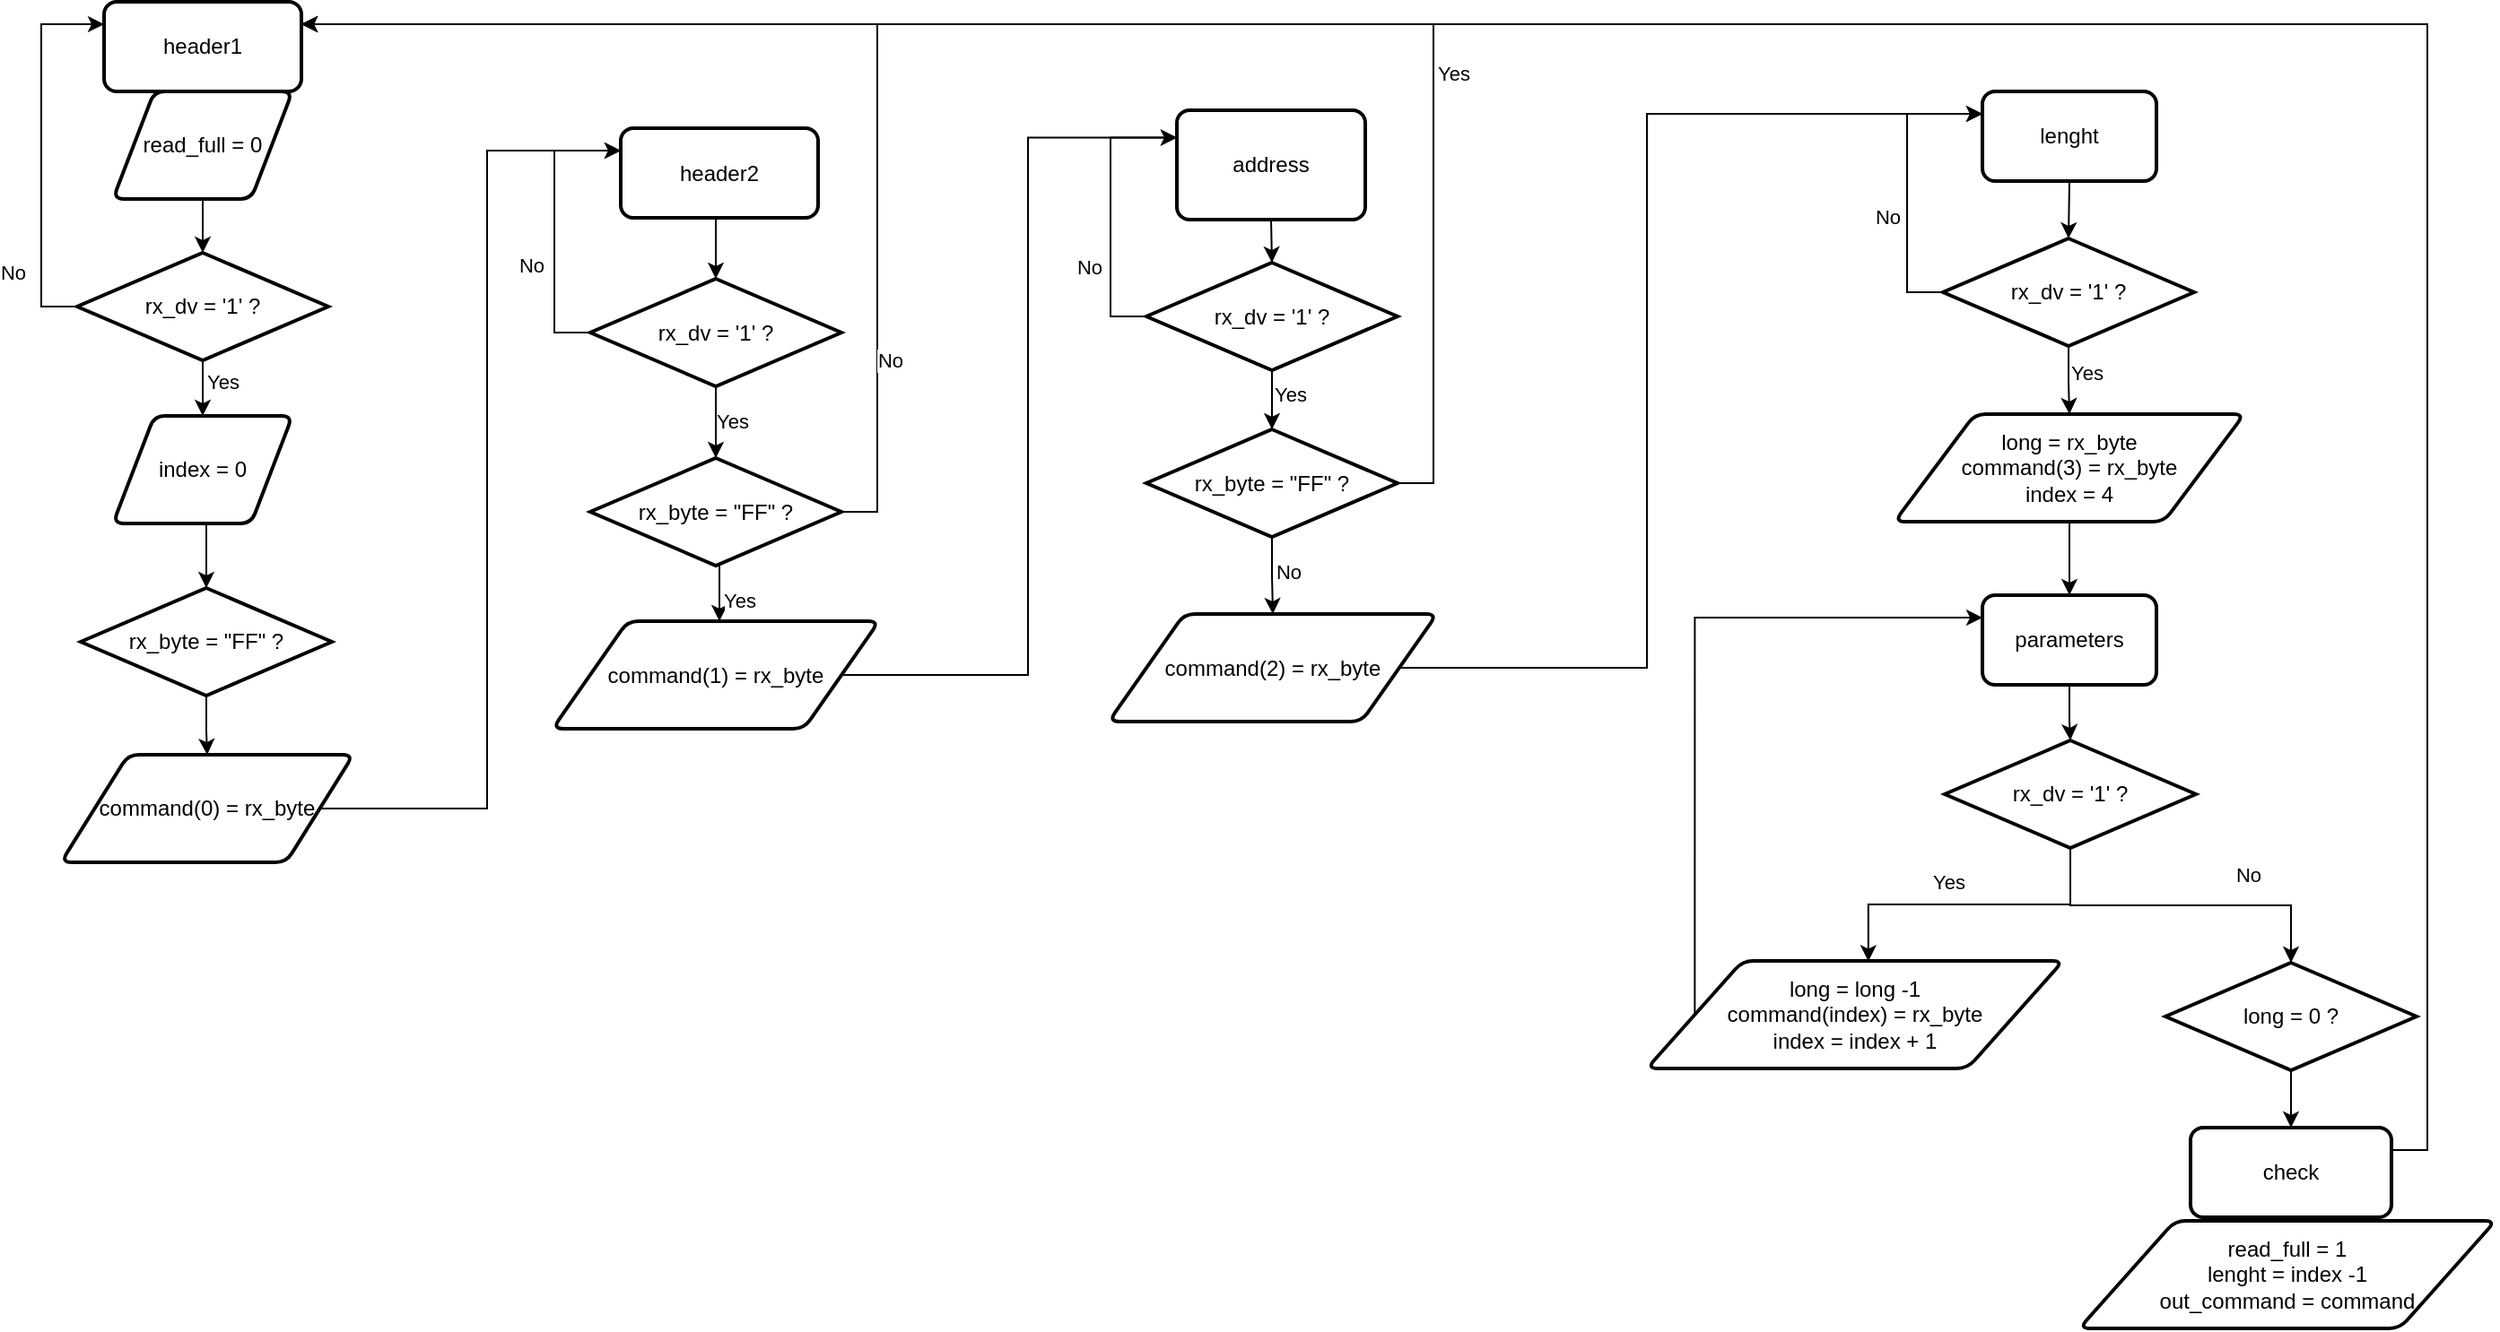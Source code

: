 <mxfile version="24.3.1" type="device">
  <diagram name="Página-1" id="m3OHUJk2A6lblHHqhCZ5">
    <mxGraphModel dx="1390" dy="795" grid="1" gridSize="10" guides="1" tooltips="1" connect="1" arrows="1" fold="1" page="1" pageScale="1" pageWidth="827" pageHeight="1169" background="none" math="0" shadow="0">
      <root>
        <mxCell id="0" />
        <mxCell id="1" parent="0" />
        <mxCell id="R3QwsEBxaPi7MsHxChWB-3" value="header1" style="rounded=1;whiteSpace=wrap;html=1;absoluteArcSize=1;arcSize=14;strokeWidth=2;" parent="1" vertex="1">
          <mxGeometry x="320" y="180" width="110" height="50" as="geometry" />
        </mxCell>
        <mxCell id="kBIa_GiGaw9N0HxE61ZL-1" value="read_full = 0" style="shape=parallelogram;html=1;strokeWidth=2;perimeter=parallelogramPerimeter;whiteSpace=wrap;rounded=1;arcSize=12;size=0.23;" parent="1" vertex="1">
          <mxGeometry x="325" y="230" width="100" height="60" as="geometry" />
        </mxCell>
        <mxCell id="kBIa_GiGaw9N0HxE61ZL-5" style="edgeStyle=orthogonalEdgeStyle;rounded=0;orthogonalLoop=1;jettySize=auto;html=1;exitX=0.5;exitY=1;exitDx=0;exitDy=0;exitPerimeter=0;" parent="1" source="kBIa_GiGaw9N0HxE61ZL-2" target="kBIa_GiGaw9N0HxE61ZL-4" edge="1">
          <mxGeometry relative="1" as="geometry" />
        </mxCell>
        <mxCell id="kBIa_GiGaw9N0HxE61ZL-6" value="Yes" style="edgeLabel;html=1;align=center;verticalAlign=middle;resizable=0;points=[];" parent="kBIa_GiGaw9N0HxE61ZL-5" vertex="1" connectable="0">
          <mxGeometry x="0.225" y="5" relative="1" as="geometry">
            <mxPoint x="6" as="offset" />
          </mxGeometry>
        </mxCell>
        <mxCell id="kBIa_GiGaw9N0HxE61ZL-10" style="edgeStyle=orthogonalEdgeStyle;rounded=0;orthogonalLoop=1;jettySize=auto;html=1;exitX=0;exitY=0.5;exitDx=0;exitDy=0;exitPerimeter=0;entryX=0;entryY=0.25;entryDx=0;entryDy=0;" parent="1" source="kBIa_GiGaw9N0HxE61ZL-2" target="R3QwsEBxaPi7MsHxChWB-3" edge="1">
          <mxGeometry relative="1" as="geometry" />
        </mxCell>
        <mxCell id="kBIa_GiGaw9N0HxE61ZL-11" value="No" style="edgeLabel;html=1;align=center;verticalAlign=middle;resizable=0;points=[];" parent="kBIa_GiGaw9N0HxE61ZL-10" vertex="1" connectable="0">
          <mxGeometry x="-0.718" y="1" relative="1" as="geometry">
            <mxPoint x="-15" y="-9" as="offset" />
          </mxGeometry>
        </mxCell>
        <mxCell id="kBIa_GiGaw9N0HxE61ZL-2" value="rx_dv = &#39;1&#39; ?" style="strokeWidth=2;html=1;shape=mxgraph.flowchart.decision;whiteSpace=wrap;" parent="1" vertex="1">
          <mxGeometry x="305" y="320" width="140" height="60" as="geometry" />
        </mxCell>
        <mxCell id="kBIa_GiGaw9N0HxE61ZL-3" style="edgeStyle=orthogonalEdgeStyle;rounded=0;orthogonalLoop=1;jettySize=auto;html=1;exitX=0.5;exitY=1;exitDx=0;exitDy=0;entryX=0.5;entryY=0;entryDx=0;entryDy=0;entryPerimeter=0;" parent="1" source="kBIa_GiGaw9N0HxE61ZL-1" target="kBIa_GiGaw9N0HxE61ZL-2" edge="1">
          <mxGeometry relative="1" as="geometry" />
        </mxCell>
        <mxCell id="kBIa_GiGaw9N0HxE61ZL-4" value="index = 0" style="shape=parallelogram;html=1;strokeWidth=2;perimeter=parallelogramPerimeter;whiteSpace=wrap;rounded=1;arcSize=12;size=0.23;" parent="1" vertex="1">
          <mxGeometry x="325" y="411" width="100" height="60" as="geometry" />
        </mxCell>
        <mxCell id="kBIa_GiGaw9N0HxE61ZL-16" style="edgeStyle=orthogonalEdgeStyle;rounded=0;orthogonalLoop=1;jettySize=auto;html=1;exitX=0.5;exitY=1;exitDx=0;exitDy=0;exitPerimeter=0;" parent="1" source="kBIa_GiGaw9N0HxE61ZL-12" target="kBIa_GiGaw9N0HxE61ZL-14" edge="1">
          <mxGeometry relative="1" as="geometry" />
        </mxCell>
        <mxCell id="kBIa_GiGaw9N0HxE61ZL-12" value="rx_byte = &quot;FF&quot; ?" style="strokeWidth=2;html=1;shape=mxgraph.flowchart.decision;whiteSpace=wrap;" parent="1" vertex="1">
          <mxGeometry x="307" y="507" width="140" height="60" as="geometry" />
        </mxCell>
        <mxCell id="kBIa_GiGaw9N0HxE61ZL-13" style="edgeStyle=orthogonalEdgeStyle;rounded=0;orthogonalLoop=1;jettySize=auto;html=1;exitX=0.5;exitY=1;exitDx=0;exitDy=0;entryX=0.5;entryY=0;entryDx=0;entryDy=0;entryPerimeter=0;" parent="1" source="kBIa_GiGaw9N0HxE61ZL-4" target="kBIa_GiGaw9N0HxE61ZL-12" edge="1">
          <mxGeometry relative="1" as="geometry" />
        </mxCell>
        <mxCell id="QUj717Z-clJdrA4mk-39-4" style="edgeStyle=orthogonalEdgeStyle;rounded=0;orthogonalLoop=1;jettySize=auto;html=1;exitX=1;exitY=0.5;exitDx=0;exitDy=0;entryX=0;entryY=0.25;entryDx=0;entryDy=0;" edge="1" parent="1" source="kBIa_GiGaw9N0HxE61ZL-14" target="kBIa_GiGaw9N0HxE61ZL-18">
          <mxGeometry relative="1" as="geometry" />
        </mxCell>
        <mxCell id="kBIa_GiGaw9N0HxE61ZL-14" value="command(0) = rx_byte" style="shape=parallelogram;html=1;strokeWidth=2;perimeter=parallelogramPerimeter;whiteSpace=wrap;rounded=1;arcSize=12;size=0.23;" parent="1" vertex="1">
          <mxGeometry x="296" y="600" width="163" height="60" as="geometry" />
        </mxCell>
        <mxCell id="kBIa_GiGaw9N0HxE61ZL-18" value="header2" style="rounded=1;whiteSpace=wrap;html=1;absoluteArcSize=1;arcSize=14;strokeWidth=2;" parent="1" vertex="1">
          <mxGeometry x="608" y="250.5" width="110" height="50" as="geometry" />
        </mxCell>
        <mxCell id="kBIa_GiGaw9N0HxE61ZL-23" style="edgeStyle=orthogonalEdgeStyle;rounded=0;orthogonalLoop=1;jettySize=auto;html=1;exitX=0;exitY=0.5;exitDx=0;exitDy=0;exitPerimeter=0;entryX=0;entryY=0.25;entryDx=0;entryDy=0;" parent="1" source="kBIa_GiGaw9N0HxE61ZL-20" target="kBIa_GiGaw9N0HxE61ZL-18" edge="1">
          <mxGeometry relative="1" as="geometry" />
        </mxCell>
        <mxCell id="kBIa_GiGaw9N0HxE61ZL-24" value="No" style="edgeLabel;html=1;align=center;verticalAlign=middle;resizable=0;points=[];" parent="kBIa_GiGaw9N0HxE61ZL-23" vertex="1" connectable="0">
          <mxGeometry x="-0.268" y="-4" relative="1" as="geometry">
            <mxPoint x="-17" as="offset" />
          </mxGeometry>
        </mxCell>
        <mxCell id="kBIa_GiGaw9N0HxE61ZL-26" style="edgeStyle=orthogonalEdgeStyle;rounded=0;orthogonalLoop=1;jettySize=auto;html=1;exitX=0.5;exitY=1;exitDx=0;exitDy=0;exitPerimeter=0;" parent="1" source="kBIa_GiGaw9N0HxE61ZL-20" target="kBIa_GiGaw9N0HxE61ZL-25" edge="1">
          <mxGeometry relative="1" as="geometry" />
        </mxCell>
        <mxCell id="kBIa_GiGaw9N0HxE61ZL-29" value="Yes" style="edgeLabel;html=1;align=center;verticalAlign=middle;resizable=0;points=[];" parent="kBIa_GiGaw9N0HxE61ZL-26" vertex="1" connectable="0">
          <mxGeometry x="-0.05" y="1" relative="1" as="geometry">
            <mxPoint x="8" as="offset" />
          </mxGeometry>
        </mxCell>
        <mxCell id="kBIa_GiGaw9N0HxE61ZL-20" value="rx_dv = &#39;1&#39; ?" style="strokeWidth=2;html=1;shape=mxgraph.flowchart.decision;whiteSpace=wrap;" parent="1" vertex="1">
          <mxGeometry x="591" y="334.5" width="140" height="60" as="geometry" />
        </mxCell>
        <mxCell id="kBIa_GiGaw9N0HxE61ZL-21" style="edgeStyle=orthogonalEdgeStyle;rounded=0;orthogonalLoop=1;jettySize=auto;html=1;exitX=0.5;exitY=1;exitDx=0;exitDy=0;entryX=0.5;entryY=0;entryDx=0;entryDy=0;entryPerimeter=0;" parent="1" source="kBIa_GiGaw9N0HxE61ZL-18" target="kBIa_GiGaw9N0HxE61ZL-20" edge="1">
          <mxGeometry relative="1" as="geometry" />
        </mxCell>
        <mxCell id="kBIa_GiGaw9N0HxE61ZL-31" style="edgeStyle=orthogonalEdgeStyle;rounded=0;orthogonalLoop=1;jettySize=auto;html=1;exitX=0.5;exitY=1;exitDx=0;exitDy=0;exitPerimeter=0;" parent="1" edge="1">
          <mxGeometry relative="1" as="geometry">
            <mxPoint x="663" y="494.5" as="sourcePoint" />
            <mxPoint x="663" y="525.5" as="targetPoint" />
          </mxGeometry>
        </mxCell>
        <mxCell id="kBIa_GiGaw9N0HxE61ZL-32" value="Yes" style="edgeLabel;html=1;align=center;verticalAlign=middle;resizable=0;points=[];" parent="kBIa_GiGaw9N0HxE61ZL-31" vertex="1" connectable="0">
          <mxGeometry x="0.388" y="1" relative="1" as="geometry">
            <mxPoint x="10" y="-2" as="offset" />
          </mxGeometry>
        </mxCell>
        <mxCell id="QUj717Z-clJdrA4mk-39-1" style="edgeStyle=orthogonalEdgeStyle;rounded=0;orthogonalLoop=1;jettySize=auto;html=1;exitX=1;exitY=0.5;exitDx=0;exitDy=0;exitPerimeter=0;entryX=1;entryY=0.25;entryDx=0;entryDy=0;" edge="1" parent="1" source="kBIa_GiGaw9N0HxE61ZL-25" target="R3QwsEBxaPi7MsHxChWB-3">
          <mxGeometry relative="1" as="geometry" />
        </mxCell>
        <mxCell id="QUj717Z-clJdrA4mk-39-14" value="No" style="edgeLabel;html=1;align=center;verticalAlign=middle;resizable=0;points=[];" vertex="1" connectable="0" parent="QUj717Z-clJdrA4mk-39-1">
          <mxGeometry x="-0.659" y="2" relative="1" as="geometry">
            <mxPoint x="9" as="offset" />
          </mxGeometry>
        </mxCell>
        <mxCell id="kBIa_GiGaw9N0HxE61ZL-25" value="rx_byte = &quot;FF&quot; ?" style="strokeWidth=2;html=1;shape=mxgraph.flowchart.decision;whiteSpace=wrap;" parent="1" vertex="1">
          <mxGeometry x="591" y="434.5" width="140" height="60" as="geometry" />
        </mxCell>
        <mxCell id="QUj717Z-clJdrA4mk-39-9" style="edgeStyle=orthogonalEdgeStyle;rounded=0;orthogonalLoop=1;jettySize=auto;html=1;exitX=1;exitY=0.5;exitDx=0;exitDy=0;entryX=0;entryY=0.25;entryDx=0;entryDy=0;" edge="1" parent="1" source="kBIa_GiGaw9N0HxE61ZL-30" target="kBIa_GiGaw9N0HxE61ZL-33">
          <mxGeometry relative="1" as="geometry" />
        </mxCell>
        <mxCell id="kBIa_GiGaw9N0HxE61ZL-30" value="command(1) = rx_byte" style="shape=parallelogram;html=1;strokeWidth=2;perimeter=parallelogramPerimeter;whiteSpace=wrap;rounded=1;arcSize=12;size=0.23;" parent="1" vertex="1">
          <mxGeometry x="570" y="525.5" width="182" height="60" as="geometry" />
        </mxCell>
        <mxCell id="kBIa_GiGaw9N0HxE61ZL-33" value="address" style="rounded=1;whiteSpace=wrap;html=1;absoluteArcSize=1;arcSize=14;strokeWidth=2;" parent="1" vertex="1">
          <mxGeometry x="918" y="240.5" width="105" height="61" as="geometry" />
        </mxCell>
        <mxCell id="kBIa_GiGaw9N0HxE61ZL-50" style="edgeStyle=orthogonalEdgeStyle;rounded=0;orthogonalLoop=1;jettySize=auto;html=1;exitX=0;exitY=0.5;exitDx=0;exitDy=0;exitPerimeter=0;entryX=0;entryY=0.25;entryDx=0;entryDy=0;" parent="1" source="kBIa_GiGaw9N0HxE61ZL-38" target="kBIa_GiGaw9N0HxE61ZL-33" edge="1">
          <mxGeometry relative="1" as="geometry" />
        </mxCell>
        <mxCell id="kBIa_GiGaw9N0HxE61ZL-51" value="No" style="edgeLabel;html=1;align=center;verticalAlign=middle;resizable=0;points=[];" parent="kBIa_GiGaw9N0HxE61ZL-50" vertex="1" connectable="0">
          <mxGeometry x="-0.426" y="1" relative="1" as="geometry">
            <mxPoint x="-11" y="-3" as="offset" />
          </mxGeometry>
        </mxCell>
        <mxCell id="kBIa_GiGaw9N0HxE61ZL-38" value="rx_dv = &#39;1&#39; ?" style="strokeWidth=2;html=1;shape=mxgraph.flowchart.decision;whiteSpace=wrap;" parent="1" vertex="1">
          <mxGeometry x="901" y="325.5" width="140" height="60" as="geometry" />
        </mxCell>
        <mxCell id="kBIa_GiGaw9N0HxE61ZL-45" style="edgeStyle=orthogonalEdgeStyle;rounded=0;orthogonalLoop=1;jettySize=auto;html=1;exitX=0.5;exitY=1;exitDx=0;exitDy=0;exitPerimeter=0;entryX=0.5;entryY=0;entryDx=0;entryDy=0;" parent="1" source="kBIa_GiGaw9N0HxE61ZL-39" target="kBIa_GiGaw9N0HxE61ZL-44" edge="1">
          <mxGeometry relative="1" as="geometry" />
        </mxCell>
        <mxCell id="kBIa_GiGaw9N0HxE61ZL-46" value="No" style="edgeLabel;html=1;align=center;verticalAlign=middle;resizable=0;points=[];" parent="kBIa_GiGaw9N0HxE61ZL-45" vertex="1" connectable="0">
          <mxGeometry x="-0.116" y="2" relative="1" as="geometry">
            <mxPoint x="7" as="offset" />
          </mxGeometry>
        </mxCell>
        <mxCell id="QUj717Z-clJdrA4mk-39-12" style="edgeStyle=orthogonalEdgeStyle;rounded=0;orthogonalLoop=1;jettySize=auto;html=1;exitX=1;exitY=0.5;exitDx=0;exitDy=0;exitPerimeter=0;entryX=1;entryY=0.25;entryDx=0;entryDy=0;" edge="1" parent="1" source="kBIa_GiGaw9N0HxE61ZL-39" target="R3QwsEBxaPi7MsHxChWB-3">
          <mxGeometry relative="1" as="geometry" />
        </mxCell>
        <mxCell id="QUj717Z-clJdrA4mk-39-13" value="Yes" style="edgeLabel;html=1;align=center;verticalAlign=middle;resizable=0;points=[];" vertex="1" connectable="0" parent="QUj717Z-clJdrA4mk-39-12">
          <mxGeometry x="-0.45" y="-4" relative="1" as="geometry">
            <mxPoint x="7" y="1" as="offset" />
          </mxGeometry>
        </mxCell>
        <mxCell id="kBIa_GiGaw9N0HxE61ZL-39" value="rx_byte = &quot;FF&quot; ?" style="strokeWidth=2;html=1;shape=mxgraph.flowchart.decision;whiteSpace=wrap;" parent="1" vertex="1">
          <mxGeometry x="901" y="418.5" width="140" height="60" as="geometry" />
        </mxCell>
        <mxCell id="kBIa_GiGaw9N0HxE61ZL-40" style="edgeStyle=orthogonalEdgeStyle;rounded=0;orthogonalLoop=1;jettySize=auto;html=1;exitX=0.5;exitY=1;exitDx=0;exitDy=0;entryX=0.5;entryY=0;entryDx=0;entryDy=0;entryPerimeter=0;" parent="1" source="kBIa_GiGaw9N0HxE61ZL-33" target="kBIa_GiGaw9N0HxE61ZL-38" edge="1">
          <mxGeometry relative="1" as="geometry" />
        </mxCell>
        <mxCell id="kBIa_GiGaw9N0HxE61ZL-41" style="edgeStyle=orthogonalEdgeStyle;rounded=0;orthogonalLoop=1;jettySize=auto;html=1;exitX=0.5;exitY=1;exitDx=0;exitDy=0;exitPerimeter=0;entryX=0.5;entryY=0;entryDx=0;entryDy=0;entryPerimeter=0;" parent="1" source="kBIa_GiGaw9N0HxE61ZL-38" target="kBIa_GiGaw9N0HxE61ZL-39" edge="1">
          <mxGeometry relative="1" as="geometry" />
        </mxCell>
        <mxCell id="kBIa_GiGaw9N0HxE61ZL-49" value="Yes" style="edgeLabel;html=1;align=center;verticalAlign=middle;resizable=0;points=[];" parent="kBIa_GiGaw9N0HxE61ZL-41" vertex="1" connectable="0">
          <mxGeometry x="-0.212" y="7" relative="1" as="geometry">
            <mxPoint x="3" as="offset" />
          </mxGeometry>
        </mxCell>
        <mxCell id="QUj717Z-clJdrA4mk-39-10" style="edgeStyle=orthogonalEdgeStyle;rounded=0;orthogonalLoop=1;jettySize=auto;html=1;exitX=1;exitY=0.5;exitDx=0;exitDy=0;entryX=0;entryY=0.25;entryDx=0;entryDy=0;" edge="1" parent="1" source="kBIa_GiGaw9N0HxE61ZL-44" target="kBIa_GiGaw9N0HxE61ZL-47">
          <mxGeometry relative="1" as="geometry">
            <Array as="points">
              <mxPoint x="1180" y="552" />
              <mxPoint x="1180" y="243" />
            </Array>
          </mxGeometry>
        </mxCell>
        <mxCell id="kBIa_GiGaw9N0HxE61ZL-44" value="command(2) = rx_byte" style="shape=parallelogram;html=1;strokeWidth=2;perimeter=parallelogramPerimeter;whiteSpace=wrap;rounded=1;arcSize=12;size=0.23;" parent="1" vertex="1">
          <mxGeometry x="880" y="521.5" width="183" height="60" as="geometry" />
        </mxCell>
        <mxCell id="kBIa_GiGaw9N0HxE61ZL-47" value="lenght" style="rounded=1;whiteSpace=wrap;html=1;absoluteArcSize=1;arcSize=14;strokeWidth=2;" parent="1" vertex="1">
          <mxGeometry x="1367" y="230" width="97" height="50" as="geometry" />
        </mxCell>
        <mxCell id="kBIa_GiGaw9N0HxE61ZL-56" style="edgeStyle=orthogonalEdgeStyle;rounded=0;orthogonalLoop=1;jettySize=auto;html=1;exitX=0;exitY=0.5;exitDx=0;exitDy=0;exitPerimeter=0;entryX=0;entryY=0.25;entryDx=0;entryDy=0;" parent="1" source="kBIa_GiGaw9N0HxE61ZL-52" target="kBIa_GiGaw9N0HxE61ZL-47" edge="1">
          <mxGeometry relative="1" as="geometry" />
        </mxCell>
        <mxCell id="kBIa_GiGaw9N0HxE61ZL-57" value="No" style="edgeLabel;html=1;align=center;verticalAlign=middle;resizable=0;points=[];" parent="kBIa_GiGaw9N0HxE61ZL-56" vertex="1" connectable="0">
          <mxGeometry x="-0.406" y="5" relative="1" as="geometry">
            <mxPoint x="-6" y="-14" as="offset" />
          </mxGeometry>
        </mxCell>
        <mxCell id="kBIa_GiGaw9N0HxE61ZL-60" style="edgeStyle=orthogonalEdgeStyle;rounded=0;orthogonalLoop=1;jettySize=auto;html=1;exitX=0.5;exitY=1;exitDx=0;exitDy=0;exitPerimeter=0;" parent="1" source="kBIa_GiGaw9N0HxE61ZL-52" target="kBIa_GiGaw9N0HxE61ZL-58" edge="1">
          <mxGeometry relative="1" as="geometry" />
        </mxCell>
        <mxCell id="kBIa_GiGaw9N0HxE61ZL-61" value="Yes" style="edgeLabel;html=1;align=center;verticalAlign=middle;resizable=0;points=[];" parent="kBIa_GiGaw9N0HxE61ZL-60" vertex="1" connectable="0">
          <mxGeometry x="-0.273" y="5" relative="1" as="geometry">
            <mxPoint x="5" y="1" as="offset" />
          </mxGeometry>
        </mxCell>
        <mxCell id="kBIa_GiGaw9N0HxE61ZL-52" value="rx_dv = &#39;1&#39; ?" style="strokeWidth=2;html=1;shape=mxgraph.flowchart.decision;whiteSpace=wrap;" parent="1" vertex="1">
          <mxGeometry x="1345" y="312" width="140" height="60" as="geometry" />
        </mxCell>
        <mxCell id="kBIa_GiGaw9N0HxE61ZL-55" style="edgeStyle=orthogonalEdgeStyle;rounded=0;orthogonalLoop=1;jettySize=auto;html=1;exitX=0.5;exitY=1;exitDx=0;exitDy=0;entryX=0.5;entryY=0;entryDx=0;entryDy=0;entryPerimeter=0;" parent="1" source="kBIa_GiGaw9N0HxE61ZL-47" target="kBIa_GiGaw9N0HxE61ZL-52" edge="1">
          <mxGeometry relative="1" as="geometry" />
        </mxCell>
        <mxCell id="kBIa_GiGaw9N0HxE61ZL-63" style="edgeStyle=orthogonalEdgeStyle;rounded=0;orthogonalLoop=1;jettySize=auto;html=1;exitX=0.5;exitY=1;exitDx=0;exitDy=0;entryX=0.5;entryY=0;entryDx=0;entryDy=0;" parent="1" source="kBIa_GiGaw9N0HxE61ZL-58" target="kBIa_GiGaw9N0HxE61ZL-62" edge="1">
          <mxGeometry relative="1" as="geometry" />
        </mxCell>
        <mxCell id="kBIa_GiGaw9N0HxE61ZL-58" value="long = rx_byte&lt;div&gt;command(3) = rx_byte&lt;/div&gt;&lt;div&gt;index = 4&lt;/div&gt;" style="shape=parallelogram;html=1;strokeWidth=2;perimeter=parallelogramPerimeter;whiteSpace=wrap;rounded=1;arcSize=12;size=0.23;" parent="1" vertex="1">
          <mxGeometry x="1318" y="410" width="195" height="60" as="geometry" />
        </mxCell>
        <mxCell id="cB-RGDlfjtwhCVav2hi1-2" style="edgeStyle=orthogonalEdgeStyle;rounded=0;orthogonalLoop=1;jettySize=auto;html=1;exitX=0.5;exitY=1;exitDx=0;exitDy=0;" parent="1" source="kBIa_GiGaw9N0HxE61ZL-62" target="cB-RGDlfjtwhCVav2hi1-1" edge="1">
          <mxGeometry relative="1" as="geometry" />
        </mxCell>
        <mxCell id="kBIa_GiGaw9N0HxE61ZL-62" value="parameters" style="rounded=1;whiteSpace=wrap;html=1;absoluteArcSize=1;arcSize=14;strokeWidth=2;" parent="1" vertex="1">
          <mxGeometry x="1367" y="511" width="97" height="50" as="geometry" />
        </mxCell>
        <mxCell id="cB-RGDlfjtwhCVav2hi1-1" value="rx_dv = &#39;1&#39; ?" style="strokeWidth=2;html=1;shape=mxgraph.flowchart.decision;whiteSpace=wrap;" parent="1" vertex="1">
          <mxGeometry x="1346" y="592" width="140" height="60" as="geometry" />
        </mxCell>
        <mxCell id="cB-RGDlfjtwhCVav2hi1-12" style="edgeStyle=orthogonalEdgeStyle;rounded=0;orthogonalLoop=1;jettySize=auto;html=1;exitX=0;exitY=0.5;exitDx=0;exitDy=0;entryX=0;entryY=0.25;entryDx=0;entryDy=0;" parent="1" source="cB-RGDlfjtwhCVav2hi1-5" target="kBIa_GiGaw9N0HxE61ZL-62" edge="1">
          <mxGeometry relative="1" as="geometry" />
        </mxCell>
        <mxCell id="cB-RGDlfjtwhCVav2hi1-5" value="long = long -1&lt;div&gt;command(index) = rx_byte&lt;/div&gt;&lt;div&gt;index = index + 1&lt;/div&gt;" style="shape=parallelogram;html=1;strokeWidth=2;perimeter=parallelogramPerimeter;whiteSpace=wrap;rounded=1;arcSize=12;size=0.23;" parent="1" vertex="1">
          <mxGeometry x="1180" y="715" width="232" height="60" as="geometry" />
        </mxCell>
        <mxCell id="cB-RGDlfjtwhCVav2hi1-7" style="edgeStyle=orthogonalEdgeStyle;rounded=0;orthogonalLoop=1;jettySize=auto;html=1;exitX=0.5;exitY=1;exitDx=0;exitDy=0;exitPerimeter=0;entryX=0.532;entryY=0.004;entryDx=0;entryDy=0;entryPerimeter=0;" parent="1" source="cB-RGDlfjtwhCVav2hi1-1" target="cB-RGDlfjtwhCVav2hi1-5" edge="1">
          <mxGeometry relative="1" as="geometry" />
        </mxCell>
        <mxCell id="cB-RGDlfjtwhCVav2hi1-8" value="Yes" style="edgeLabel;html=1;align=center;verticalAlign=middle;resizable=0;points=[];" parent="cB-RGDlfjtwhCVav2hi1-7" vertex="1" connectable="0">
          <mxGeometry x="-0.269" y="1" relative="1" as="geometry">
            <mxPoint x="-35" y="-14" as="offset" />
          </mxGeometry>
        </mxCell>
        <mxCell id="QUj717Z-clJdrA4mk-39-11" style="edgeStyle=orthogonalEdgeStyle;rounded=0;orthogonalLoop=1;jettySize=auto;html=1;exitX=0.5;exitY=1;exitDx=0;exitDy=0;exitPerimeter=0;entryX=0.5;entryY=0;entryDx=0;entryDy=0;" edge="1" parent="1" source="cB-RGDlfjtwhCVav2hi1-9" target="cB-RGDlfjtwhCVav2hi1-13">
          <mxGeometry relative="1" as="geometry" />
        </mxCell>
        <mxCell id="cB-RGDlfjtwhCVav2hi1-9" value="long = 0 ?" style="strokeWidth=2;html=1;shape=mxgraph.flowchart.decision;whiteSpace=wrap;" parent="1" vertex="1">
          <mxGeometry x="1469" y="716" width="140" height="60" as="geometry" />
        </mxCell>
        <mxCell id="cB-RGDlfjtwhCVav2hi1-10" style="edgeStyle=orthogonalEdgeStyle;rounded=0;orthogonalLoop=1;jettySize=auto;html=1;exitX=0.5;exitY=1;exitDx=0;exitDy=0;exitPerimeter=0;entryX=0.5;entryY=0;entryDx=0;entryDy=0;entryPerimeter=0;" parent="1" source="cB-RGDlfjtwhCVav2hi1-1" target="cB-RGDlfjtwhCVav2hi1-9" edge="1">
          <mxGeometry relative="1" as="geometry" />
        </mxCell>
        <mxCell id="cB-RGDlfjtwhCVav2hi1-11" value="No" style="edgeLabel;html=1;align=center;verticalAlign=middle;resizable=0;points=[];" parent="cB-RGDlfjtwhCVav2hi1-10" vertex="1" connectable="0">
          <mxGeometry x="0.294" y="-1" relative="1" as="geometry">
            <mxPoint x="10" y="-18" as="offset" />
          </mxGeometry>
        </mxCell>
        <mxCell id="QUj717Z-clJdrA4mk-39-15" style="edgeStyle=orthogonalEdgeStyle;rounded=0;orthogonalLoop=1;jettySize=auto;html=1;exitX=1;exitY=0.25;exitDx=0;exitDy=0;entryX=1;entryY=0.25;entryDx=0;entryDy=0;" edge="1" parent="1" source="cB-RGDlfjtwhCVav2hi1-13" target="R3QwsEBxaPi7MsHxChWB-3">
          <mxGeometry relative="1" as="geometry" />
        </mxCell>
        <mxCell id="cB-RGDlfjtwhCVav2hi1-13" value="check" style="rounded=1;whiteSpace=wrap;html=1;absoluteArcSize=1;arcSize=14;strokeWidth=2;" parent="1" vertex="1">
          <mxGeometry x="1483" y="808" width="112" height="50" as="geometry" />
        </mxCell>
        <mxCell id="cB-RGDlfjtwhCVav2hi1-16" value="read_full = 1&lt;div&gt;lenght = index -1&lt;/div&gt;&lt;div&gt;out_command = command&lt;/div&gt;" style="shape=parallelogram;html=1;strokeWidth=2;perimeter=parallelogramPerimeter;whiteSpace=wrap;rounded=1;arcSize=12;size=0.23;" parent="1" vertex="1">
          <mxGeometry x="1421" y="860" width="232" height="60" as="geometry" />
        </mxCell>
      </root>
    </mxGraphModel>
  </diagram>
</mxfile>
